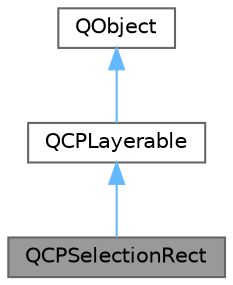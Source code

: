 digraph "QCPSelectionRect"
{
 // LATEX_PDF_SIZE
  bgcolor="transparent";
  edge [fontname=Helvetica,fontsize=10,labelfontname=Helvetica,labelfontsize=10];
  node [fontname=Helvetica,fontsize=10,shape=box,height=0.2,width=0.4];
  Node1 [label="QCPSelectionRect",height=0.2,width=0.4,color="gray40", fillcolor="grey60", style="filled", fontcolor="black",tooltip="Provides rect/rubber-band data selection and range zoom interaction"];
  Node2 -> Node1 [dir="back",color="steelblue1",style="solid"];
  Node2 [label="QCPLayerable",height=0.2,width=0.4,color="gray40", fillcolor="white", style="filled",URL="$class_q_c_p_layerable.html",tooltip="Base class for all drawable objects"];
  Node3 -> Node2 [dir="back",color="steelblue1",style="solid"];
  Node3 [label="QObject",height=0.2,width=0.4,color="gray40", fillcolor="white", style="filled",tooltip=" "];
}
